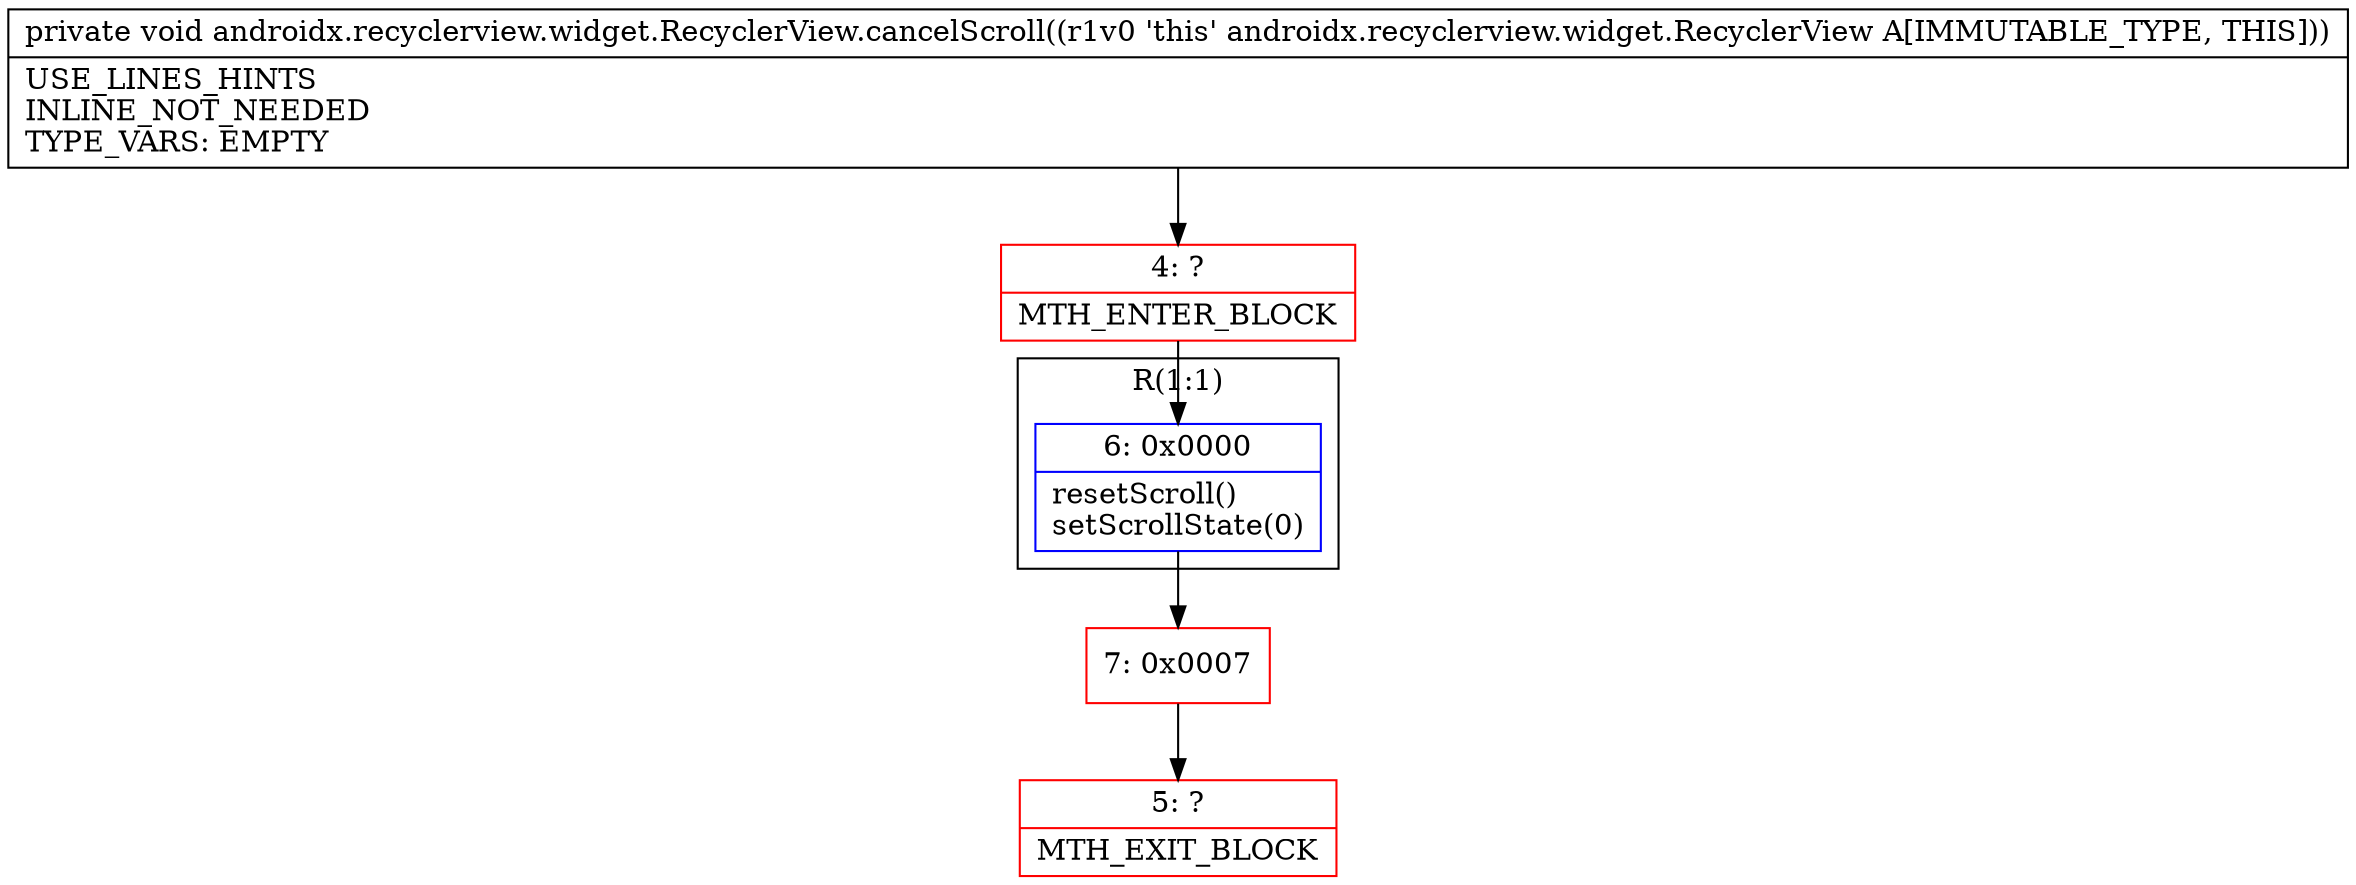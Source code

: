 digraph "CFG forandroidx.recyclerview.widget.RecyclerView.cancelScroll()V" {
subgraph cluster_Region_594750915 {
label = "R(1:1)";
node [shape=record,color=blue];
Node_6 [shape=record,label="{6\:\ 0x0000|resetScroll()\lsetScrollState(0)\l}"];
}
Node_4 [shape=record,color=red,label="{4\:\ ?|MTH_ENTER_BLOCK\l}"];
Node_7 [shape=record,color=red,label="{7\:\ 0x0007}"];
Node_5 [shape=record,color=red,label="{5\:\ ?|MTH_EXIT_BLOCK\l}"];
MethodNode[shape=record,label="{private void androidx.recyclerview.widget.RecyclerView.cancelScroll((r1v0 'this' androidx.recyclerview.widget.RecyclerView A[IMMUTABLE_TYPE, THIS]))  | USE_LINES_HINTS\lINLINE_NOT_NEEDED\lTYPE_VARS: EMPTY\l}"];
MethodNode -> Node_4;Node_6 -> Node_7;
Node_4 -> Node_6;
Node_7 -> Node_5;
}

